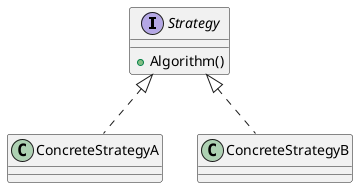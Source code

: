 @startuml
interface Strategy {
  +Algorithm()
}
class ConcreteStrategyA
class ConcreteStrategyB
Strategy <|.. ConcreteStrategyA
Strategy <|.. ConcreteStrategyB
@enduml
